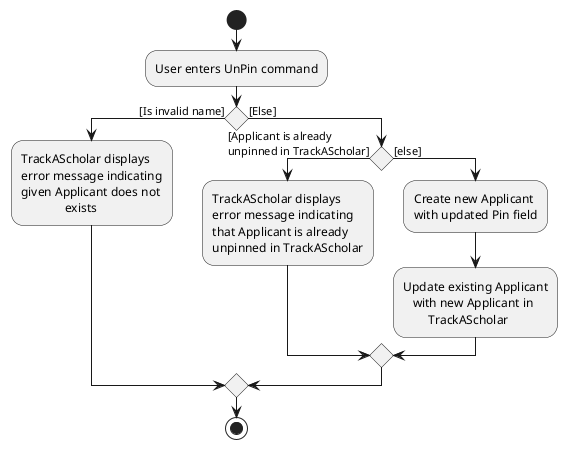 @startuml
start
:User enters UnPin command;

if () then ([Is invalid name])
    :TrackAScholar displays \nerror message indicating\ngiven Applicant does not\n              exists;

else ([Else])
        if () then ([Applicant is already\nunpinned in TrackAScholar])
              :TrackAScholar displays\nerror message indicating\nthat Applicant is already \nunpinned in TrackAScholar;

        else ([else])
              :Create new Applicant\nwith updated Pin field;
              :Update existing Applicant\n   with new Applicant in\n        TrackAScholar;

        endif

endif
stop
@enduml

